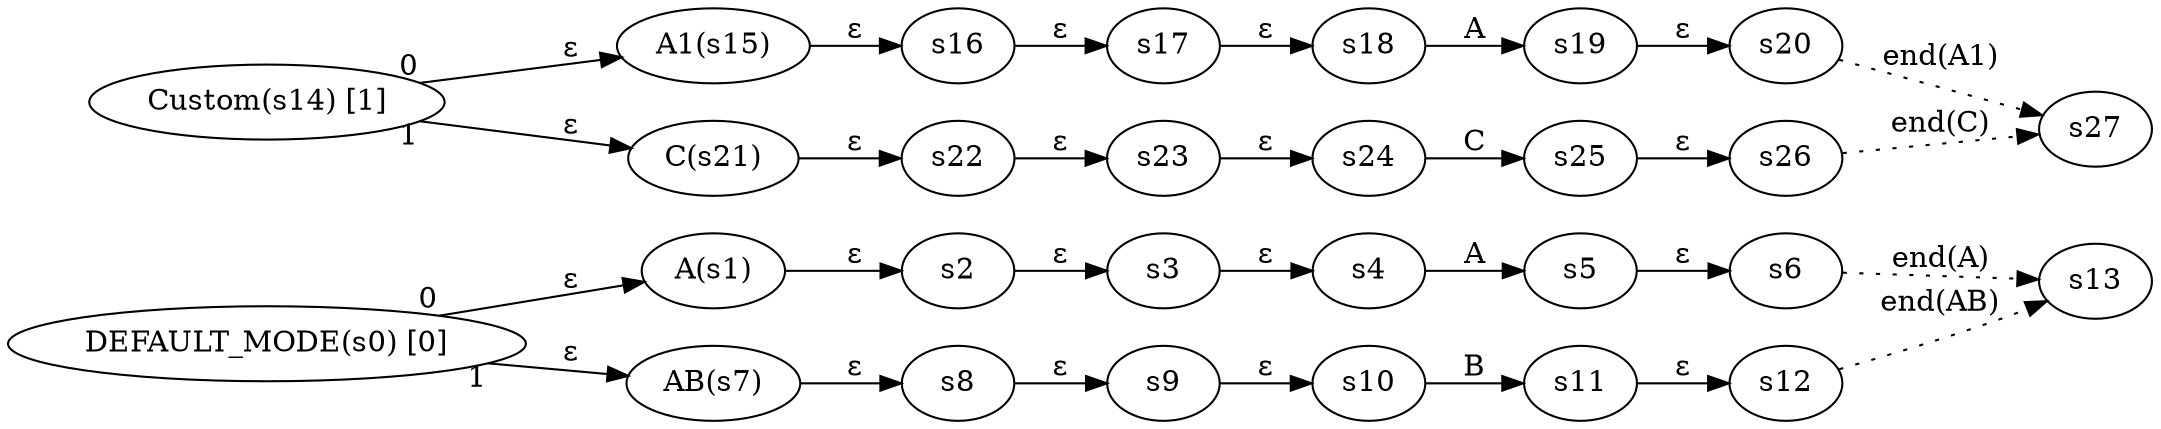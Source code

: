 digraph ATN {
  rankdir=LR;

  "DEFAULT_MODE(s0) [0]" -> "A(s1)" [label=ε taillabel=0]
  "A(s1)" -> s2 [label=ε]
  s2 -> s3 [label=ε]
  s3 -> s4 [label=ε]
  s4 -> s5 [label=A]
  s5 -> s6 [label=ε]
  s6 -> s13 [label="end(A)" style=dotted]
  "DEFAULT_MODE(s0) [0]" -> "AB(s7)" [label=ε taillabel=1]
  "AB(s7)" -> s8 [label=ε]
  s8 -> s9 [label=ε]
  s9 -> s10 [label=ε]
  s10 -> s11 [label=B]
  s11 -> s12 [label=ε]
  s12 -> s13 [label="end(AB)" style=dotted]

  "Custom(s14) [1]" -> "A1(s15)" [label=ε taillabel=0]
  "A1(s15)" -> s16 [label=ε]
  s16 -> s17 [label=ε]
  s17 -> s18 [label=ε]
  s18 -> s19 [label=A]
  s19 -> s20 [label=ε]
  s20 -> s27 [label="end(A1)" style=dotted]
  "Custom(s14) [1]" -> "C(s21)" [label=ε taillabel=1]
  "C(s21)" -> s22 [label=ε]
  s22 -> s23 [label=ε]
  s23 -> s24 [label=ε]
  s24 -> s25 [label=C]
  s25 -> s26 [label=ε]
  s26 -> s27 [label="end(C)" style=dotted]
}
